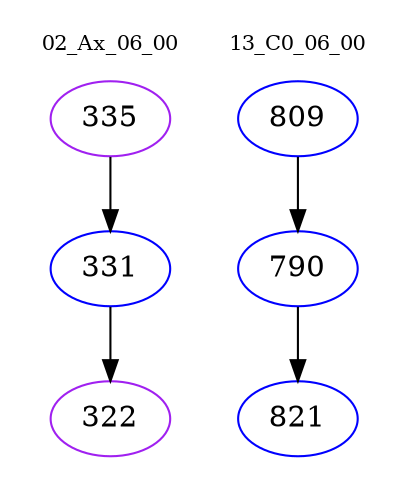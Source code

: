 digraph{
subgraph cluster_0 {
color = white
label = "02_Ax_06_00";
fontsize=10;
T0_335 [label="335", color="purple"]
T0_335 -> T0_331 [color="black"]
T0_331 [label="331", color="blue"]
T0_331 -> T0_322 [color="black"]
T0_322 [label="322", color="purple"]
}
subgraph cluster_1 {
color = white
label = "13_C0_06_00";
fontsize=10;
T1_809 [label="809", color="blue"]
T1_809 -> T1_790 [color="black"]
T1_790 [label="790", color="blue"]
T1_790 -> T1_821 [color="black"]
T1_821 [label="821", color="blue"]
}
}
